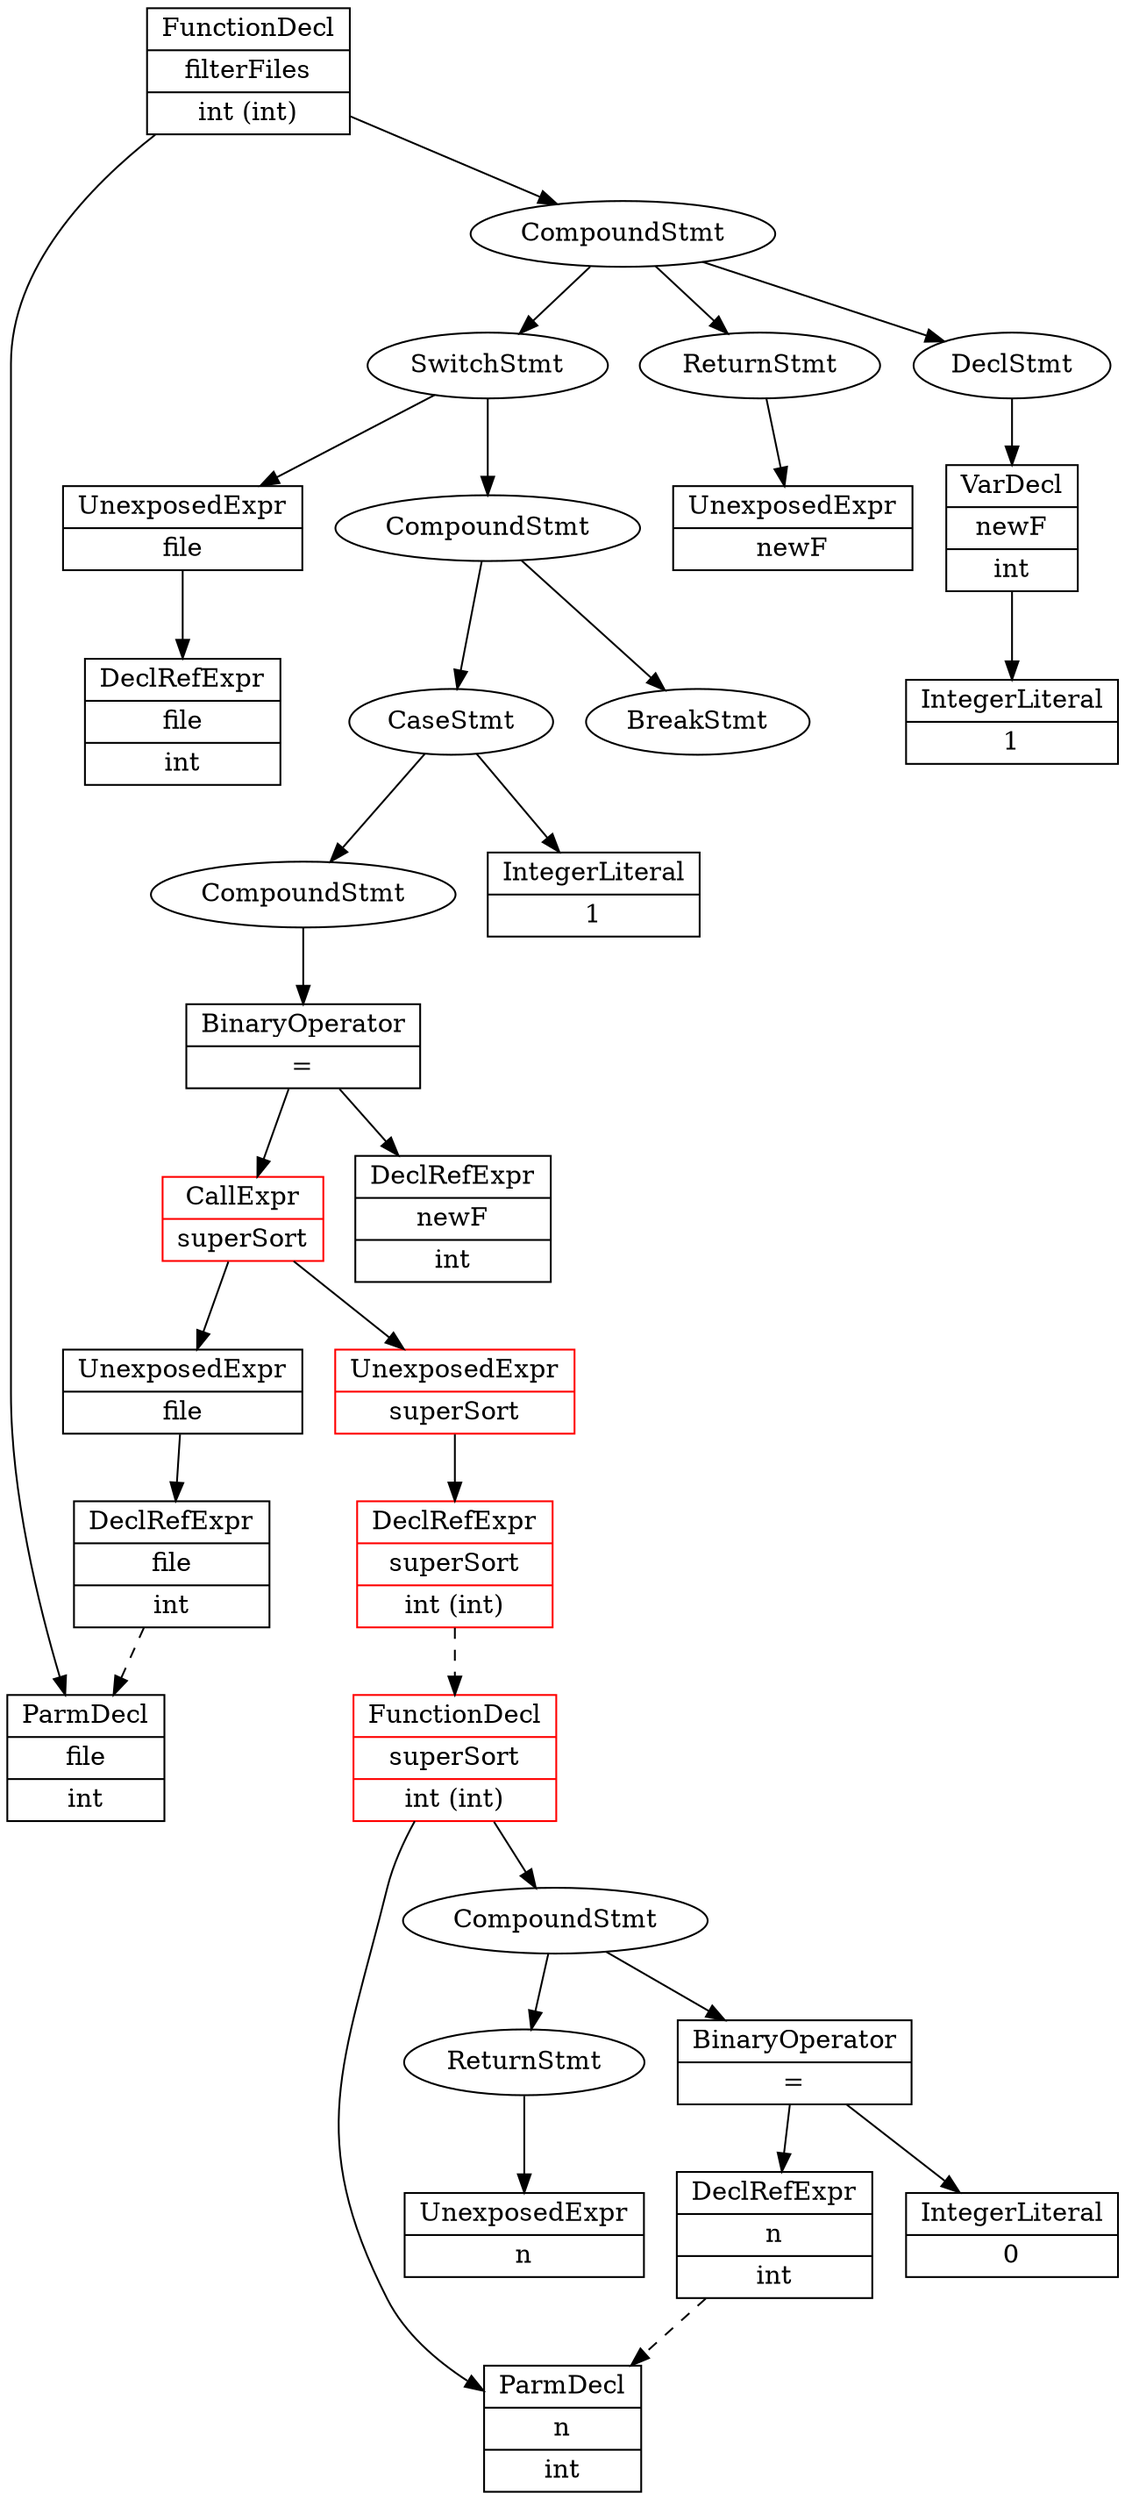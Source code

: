 digraph graphname {
node [shape=record];
0 [label="{FunctionDecl | superSort | int (int)} "color="red" style="filled" fillcolor="white"];
0 [label="{FunctionDecl | superSort | int (int)} "color="red" style="filled" fillcolor="white"];
1 [label="{ParmDecl | n | int}"];
0 [label="{FunctionDecl | superSort | int (int)} "color="red" style="filled" fillcolor="white"];
1 [label="{ParmDecl | n | int}"];
2 [label="CompoundStmt"][shape="oval"];
0 [label="{FunctionDecl | superSort | int (int)} "color="red" style="filled" fillcolor="white"];
1 [label="{ParmDecl | n | int}"];
2 [label="CompoundStmt"][shape="oval"];
3 [label="{BinaryOperator | \=}"];
0 [label="{FunctionDecl | superSort | int (int)} "color="red" style="filled" fillcolor="white"];
1 [label="{ParmDecl | n | int}"];
2 [label="CompoundStmt"][shape="oval"];
3 [label="{BinaryOperator | \=}"];
4 [label="{DeclRefExpr | n | int}"];
0 [label="{FunctionDecl | superSort | int (int)} "color="red" style="filled" fillcolor="white"];
1 [label="{ParmDecl | n | int}"];
2 [label="CompoundStmt"][shape="oval"];
3 [label="{BinaryOperator | \=}"];
4 [label="{DeclRefExpr | n | int}"];
5 [label="{IntegerLiteral | 0}"];
0 [label="{FunctionDecl | superSort | int (int)} "color="red" style="filled" fillcolor="white"];
1 [label="{ParmDecl | n | int}"];
2 [label="CompoundStmt"][shape="oval"];
3 [label="{BinaryOperator | \=}"];
4 [label="{DeclRefExpr | n | int}"];
5 [label="{IntegerLiteral | 0}"];
6 [label="ReturnStmt"][shape="oval"];
0 [label="{FunctionDecl | superSort | int (int)} "color="red" style="filled" fillcolor="white"];
1 [label="{ParmDecl | n | int}"];
2 [label="CompoundStmt"][shape="oval"];
3 [label="{BinaryOperator | \=}"];
4 [label="{DeclRefExpr | n | int}"];
5 [label="{IntegerLiteral | 0}"];
6 [label="ReturnStmt"][shape="oval"];
7 [label="{UnexposedExpr | n}"];
9 [label="{FunctionDecl | filterFiles | int (int)}"];
10 [label="{ParmDecl | file | int}"];
11 [label="CompoundStmt"][shape="oval"];
12 [label="DeclStmt"][shape="oval"];
13 [label="{VarDecl | newF | int}"];
14 [label="{IntegerLiteral | 1}"];
15 [label="SwitchStmt"][shape="oval"];
16 [label="{UnexposedExpr | file}"];
17 [label="{DeclRefExpr | file | int}"];
18 [label="CompoundStmt"][shape="oval"];
19 [label="CaseStmt"][shape="oval"];
20 [label="{IntegerLiteral | 1}"];
21 [label="CompoundStmt"][shape="oval"];
22 [label="{BinaryOperator | \=}"];
23 [label="{DeclRefExpr | newF | int}"];
9 [label="{FunctionDecl | filterFiles | int (int)}"];
10 [label="{ParmDecl | file | int}"];
11 [label="CompoundStmt"][shape="oval"];
12 [label="DeclStmt"][shape="oval"];
13 [label="{VarDecl | newF | int}"];
14 [label="{IntegerLiteral | 1}"];
15 [label="SwitchStmt"][shape="oval"];
16 [label="{UnexposedExpr | file}"];
17 [label="{DeclRefExpr | file | int}"];
18 [label="CompoundStmt"][shape="oval"];
19 [label="CaseStmt"][shape="oval"];
20 [label="{IntegerLiteral | 1}"];
21 [label="CompoundStmt"][shape="oval"];
22 [label="{BinaryOperator | \=}"];
23 [label="{DeclRefExpr | newF | int}"];
24 [label="{CallExpr | superSort} "color="red" style="filled" fillcolor="white"];
9 [label="{FunctionDecl | filterFiles | int (int)}"];
10 [label="{ParmDecl | file | int}"];
11 [label="CompoundStmt"][shape="oval"];
12 [label="DeclStmt"][shape="oval"];
13 [label="{VarDecl | newF | int}"];
14 [label="{IntegerLiteral | 1}"];
15 [label="SwitchStmt"][shape="oval"];
16 [label="{UnexposedExpr | file}"];
17 [label="{DeclRefExpr | file | int}"];
18 [label="CompoundStmt"][shape="oval"];
19 [label="CaseStmt"][shape="oval"];
20 [label="{IntegerLiteral | 1}"];
21 [label="CompoundStmt"][shape="oval"];
22 [label="{BinaryOperator | \=}"];
23 [label="{DeclRefExpr | newF | int}"];
24 [label="{CallExpr | superSort} "color="red" style="filled" fillcolor="white"];
25 [label="{UnexposedExpr | superSort} "color="red" style="filled" fillcolor="white"];
9 [label="{FunctionDecl | filterFiles | int (int)}"];
10 [label="{ParmDecl | file | int}"];
11 [label="CompoundStmt"][shape="oval"];
12 [label="DeclStmt"][shape="oval"];
13 [label="{VarDecl | newF | int}"];
14 [label="{IntegerLiteral | 1}"];
15 [label="SwitchStmt"][shape="oval"];
16 [label="{UnexposedExpr | file}"];
17 [label="{DeclRefExpr | file | int}"];
18 [label="CompoundStmt"][shape="oval"];
19 [label="CaseStmt"][shape="oval"];
20 [label="{IntegerLiteral | 1}"];
21 [label="CompoundStmt"][shape="oval"];
22 [label="{BinaryOperator | \=}"];
23 [label="{DeclRefExpr | newF | int}"];
24 [label="{CallExpr | superSort} "color="red" style="filled" fillcolor="white"];
25 [label="{UnexposedExpr | superSort} "color="red" style="filled" fillcolor="white"];
26 [label="{DeclRefExpr | superSort | int (int)} "color="red" style="filled" fillcolor="white"];
9 [label="{FunctionDecl | filterFiles | int (int)}"];
10 [label="{ParmDecl | file | int}"];
11 [label="CompoundStmt"][shape="oval"];
12 [label="DeclStmt"][shape="oval"];
13 [label="{VarDecl | newF | int}"];
14 [label="{IntegerLiteral | 1}"];
15 [label="SwitchStmt"][shape="oval"];
16 [label="{UnexposedExpr | file}"];
17 [label="{DeclRefExpr | file | int}"];
18 [label="CompoundStmt"][shape="oval"];
19 [label="CaseStmt"][shape="oval"];
20 [label="{IntegerLiteral | 1}"];
21 [label="CompoundStmt"][shape="oval"];
22 [label="{BinaryOperator | \=}"];
23 [label="{DeclRefExpr | newF | int}"];
24 [label="{CallExpr | superSort} "color="red" style="filled" fillcolor="white"];
25 [label="{UnexposedExpr | superSort} "color="red" style="filled" fillcolor="white"];
26 [label="{DeclRefExpr | superSort | int (int)} "color="red" style="filled" fillcolor="white"];
27 [label="{UnexposedExpr | file}"];
9 [label="{FunctionDecl | filterFiles | int (int)}"];
10 [label="{ParmDecl | file | int}"];
11 [label="CompoundStmt"][shape="oval"];
12 [label="DeclStmt"][shape="oval"];
13 [label="{VarDecl | newF | int}"];
14 [label="{IntegerLiteral | 1}"];
15 [label="SwitchStmt"][shape="oval"];
16 [label="{UnexposedExpr | file}"];
17 [label="{DeclRefExpr | file | int}"];
18 [label="CompoundStmt"][shape="oval"];
19 [label="CaseStmt"][shape="oval"];
20 [label="{IntegerLiteral | 1}"];
21 [label="CompoundStmt"][shape="oval"];
22 [label="{BinaryOperator | \=}"];
23 [label="{DeclRefExpr | newF | int}"];
24 [label="{CallExpr | superSort} "color="red" style="filled" fillcolor="white"];
25 [label="{UnexposedExpr | superSort} "color="red" style="filled" fillcolor="white"];
26 [label="{DeclRefExpr | superSort | int (int)} "color="red" style="filled" fillcolor="white"];
27 [label="{UnexposedExpr | file}"];
28 [label="{DeclRefExpr | file | int}"];
9 [label="{FunctionDecl | filterFiles | int (int)}"];
10 [label="{ParmDecl | file | int}"];
11 [label="CompoundStmt"][shape="oval"];
12 [label="DeclStmt"][shape="oval"];
13 [label="{VarDecl | newF | int}"];
14 [label="{IntegerLiteral | 1}"];
15 [label="SwitchStmt"][shape="oval"];
16 [label="{UnexposedExpr | file}"];
17 [label="{DeclRefExpr | file | int}"];
18 [label="CompoundStmt"][shape="oval"];
19 [label="CaseStmt"][shape="oval"];
20 [label="{IntegerLiteral | 1}"];
21 [label="CompoundStmt"][shape="oval"];
22 [label="{BinaryOperator | \=}"];
23 [label="{DeclRefExpr | newF | int}"];
24 [label="{CallExpr | superSort} "color="red" style="filled" fillcolor="white"];
25 [label="{UnexposedExpr | superSort} "color="red" style="filled" fillcolor="white"];
26 [label="{DeclRefExpr | superSort | int (int)} "color="red" style="filled" fillcolor="white"];
27 [label="{UnexposedExpr | file}"];
28 [label="{DeclRefExpr | file | int}"];
29 [label="BreakStmt"][shape="oval"];
9 [label="{FunctionDecl | filterFiles | int (int)}"];
10 [label="{ParmDecl | file | int}"];
11 [label="CompoundStmt"][shape="oval"];
12 [label="DeclStmt"][shape="oval"];
13 [label="{VarDecl | newF | int}"];
14 [label="{IntegerLiteral | 1}"];
15 [label="SwitchStmt"][shape="oval"];
16 [label="{UnexposedExpr | file}"];
17 [label="{DeclRefExpr | file | int}"];
18 [label="CompoundStmt"][shape="oval"];
19 [label="CaseStmt"][shape="oval"];
20 [label="{IntegerLiteral | 1}"];
21 [label="CompoundStmt"][shape="oval"];
22 [label="{BinaryOperator | \=}"];
23 [label="{DeclRefExpr | newF | int}"];
24 [label="{CallExpr | superSort} "color="red" style="filled" fillcolor="white"];
25 [label="{UnexposedExpr | superSort} "color="red" style="filled" fillcolor="white"];
26 [label="{DeclRefExpr | superSort | int (int)} "color="red" style="filled" fillcolor="white"];
27 [label="{UnexposedExpr | file}"];
28 [label="{DeclRefExpr | file | int}"];
29 [label="BreakStmt"][shape="oval"];
30 [label="ReturnStmt"][shape="oval"];
9 [label="{FunctionDecl | filterFiles | int (int)}"];
10 [label="{ParmDecl | file | int}"];
11 [label="CompoundStmt"][shape="oval"];
12 [label="DeclStmt"][shape="oval"];
13 [label="{VarDecl | newF | int}"];
14 [label="{IntegerLiteral | 1}"];
15 [label="SwitchStmt"][shape="oval"];
16 [label="{UnexposedExpr | file}"];
17 [label="{DeclRefExpr | file | int}"];
18 [label="CompoundStmt"][shape="oval"];
19 [label="CaseStmt"][shape="oval"];
20 [label="{IntegerLiteral | 1}"];
21 [label="CompoundStmt"][shape="oval"];
22 [label="{BinaryOperator | \=}"];
23 [label="{DeclRefExpr | newF | int}"];
24 [label="{CallExpr | superSort} "color="red" style="filled" fillcolor="white"];
25 [label="{UnexposedExpr | superSort} "color="red" style="filled" fillcolor="white"];
26 [label="{DeclRefExpr | superSort | int (int)} "color="red" style="filled" fillcolor="white"];
27 [label="{UnexposedExpr | file}"];
28 [label="{DeclRefExpr | file | int}"];
29 [label="BreakStmt"][shape="oval"];
30 [label="ReturnStmt"][shape="oval"];
31 [label="{UnexposedExpr | newF}"];
0 -> 1;
0 -> 2;
2 -> 3;
3 -> 4;
3 -> 5;
2 -> 6;
6 -> 7;
9 -> 10;
9 -> 11;
11 -> 12;
12 -> 13;
13 -> 14;
11 -> 15;
15 -> 16;
16 -> 17;
15 -> 18;
18 -> 19;
19 -> 20;
19 -> 21;
21 -> 22;
22 -> 23;
22 -> 24;
24 -> 25;
25 -> 26;
24 -> 27;
27 -> 28;
18 -> 29;
11 -> 30;
30 -> 31;
4 -> 1[style=dashed];
26 -> 0[style=dashed];
28 -> 10[style=dashed];

}